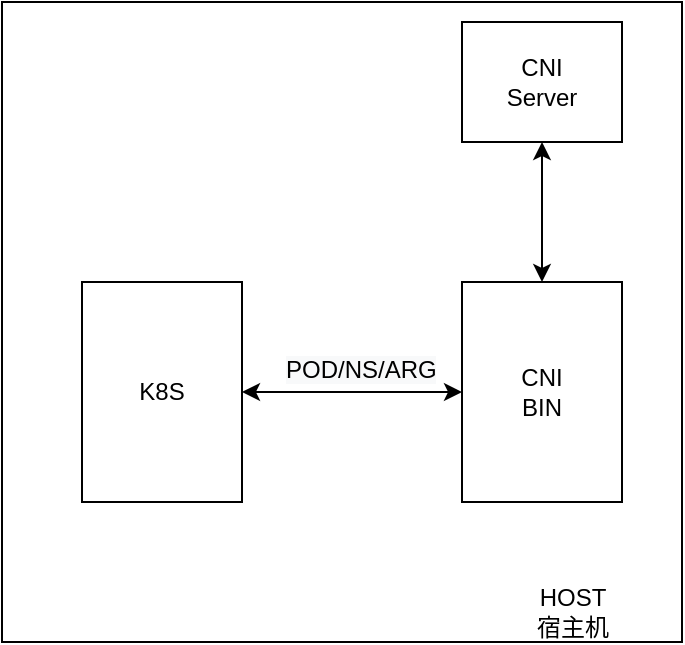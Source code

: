 <mxfile version="17.1.0" type="github">
  <diagram id="QznHV2y_hJcCz-hNqc2l" name="Page-1">
    <mxGraphModel dx="1422" dy="800" grid="1" gridSize="10" guides="1" tooltips="1" connect="1" arrows="1" fold="1" page="1" pageScale="1" pageWidth="827" pageHeight="1169" math="0" shadow="0">
      <root>
        <mxCell id="0" />
        <mxCell id="1" parent="0" />
        <mxCell id="gIslRy5SEYikWLrdMrFY-2" value="" style="rounded=0;whiteSpace=wrap;html=1;fillColor=none;" parent="1" vertex="1">
          <mxGeometry x="120" y="90" width="340" height="320" as="geometry" />
        </mxCell>
        <mxCell id="gIslRy5SEYikWLrdMrFY-5" style="edgeStyle=orthogonalEdgeStyle;rounded=0;orthogonalLoop=1;jettySize=auto;html=1;exitX=1;exitY=0.5;exitDx=0;exitDy=0;startArrow=classic;startFill=1;" parent="1" source="gIslRy5SEYikWLrdMrFY-1" target="gIslRy5SEYikWLrdMrFY-4" edge="1">
          <mxGeometry relative="1" as="geometry" />
        </mxCell>
        <mxCell id="gIslRy5SEYikWLrdMrFY-1" value="K8S" style="rounded=0;whiteSpace=wrap;html=1;" parent="1" vertex="1">
          <mxGeometry x="160" y="230" width="80" height="110" as="geometry" />
        </mxCell>
        <mxCell id="gIslRy5SEYikWLrdMrFY-3" value="HOST&lt;br&gt;宿主机" style="text;html=1;align=center;verticalAlign=middle;resizable=0;points=[];autosize=1;strokeColor=none;" parent="1" vertex="1">
          <mxGeometry x="380" y="380" width="50" height="30" as="geometry" />
        </mxCell>
        <mxCell id="ahdFj35DdlV10EUc5Jy--3" style="edgeStyle=orthogonalEdgeStyle;rounded=0;orthogonalLoop=1;jettySize=auto;html=1;exitX=0.5;exitY=0;exitDx=0;exitDy=0;startArrow=classic;startFill=1;" edge="1" parent="1" source="gIslRy5SEYikWLrdMrFY-4" target="ahdFj35DdlV10EUc5Jy--1">
          <mxGeometry relative="1" as="geometry" />
        </mxCell>
        <mxCell id="gIslRy5SEYikWLrdMrFY-4" value="CNI&lt;br&gt;BIN" style="rounded=0;whiteSpace=wrap;html=1;" parent="1" vertex="1">
          <mxGeometry x="350" y="230" width="80" height="110" as="geometry" />
        </mxCell>
        <mxCell id="ahdFj35DdlV10EUc5Jy--1" value="CNI&lt;br&gt;Server" style="rounded=0;whiteSpace=wrap;html=1;" vertex="1" parent="1">
          <mxGeometry x="350" y="100" width="80" height="60" as="geometry" />
        </mxCell>
        <mxCell id="ahdFj35DdlV10EUc5Jy--2" value="&lt;span style=&quot;color: rgb(0, 0, 0); font-family: helvetica; font-size: 12px; font-style: normal; font-weight: 400; letter-spacing: normal; text-align: center; text-indent: 0px; text-transform: none; word-spacing: 0px; background-color: rgb(248, 249, 250); display: inline; float: none;&quot;&gt;POD/NS/ARG&lt;/span&gt;" style="text;whiteSpace=wrap;html=1;" vertex="1" parent="1">
          <mxGeometry x="260" y="260" width="100" height="30" as="geometry" />
        </mxCell>
      </root>
    </mxGraphModel>
  </diagram>
</mxfile>
